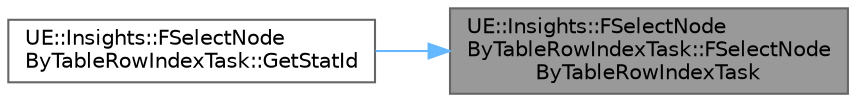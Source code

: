 digraph "UE::Insights::FSelectNodeByTableRowIndexTask::FSelectNodeByTableRowIndexTask"
{
 // INTERACTIVE_SVG=YES
 // LATEX_PDF_SIZE
  bgcolor="transparent";
  edge [fontname=Helvetica,fontsize=10,labelfontname=Helvetica,labelfontsize=10];
  node [fontname=Helvetica,fontsize=10,shape=box,height=0.2,width=0.4];
  rankdir="RL";
  Node1 [id="Node000001",label="UE::Insights::FSelectNode\lByTableRowIndexTask::FSelectNode\lByTableRowIndexTask",height=0.2,width=0.4,color="gray40", fillcolor="grey60", style="filled", fontcolor="black",tooltip=" "];
  Node1 -> Node2 [id="edge1_Node000001_Node000002",dir="back",color="steelblue1",style="solid",tooltip=" "];
  Node2 [id="Node000002",label="UE::Insights::FSelectNode\lByTableRowIndexTask::GetStatId",height=0.2,width=0.4,color="grey40", fillcolor="white", style="filled",URL="$d7/d45/classUE_1_1Insights_1_1FSelectNodeByTableRowIndexTask.html#a4b41bfca8686684a7a9f07c85a412e47",tooltip=" "];
}
